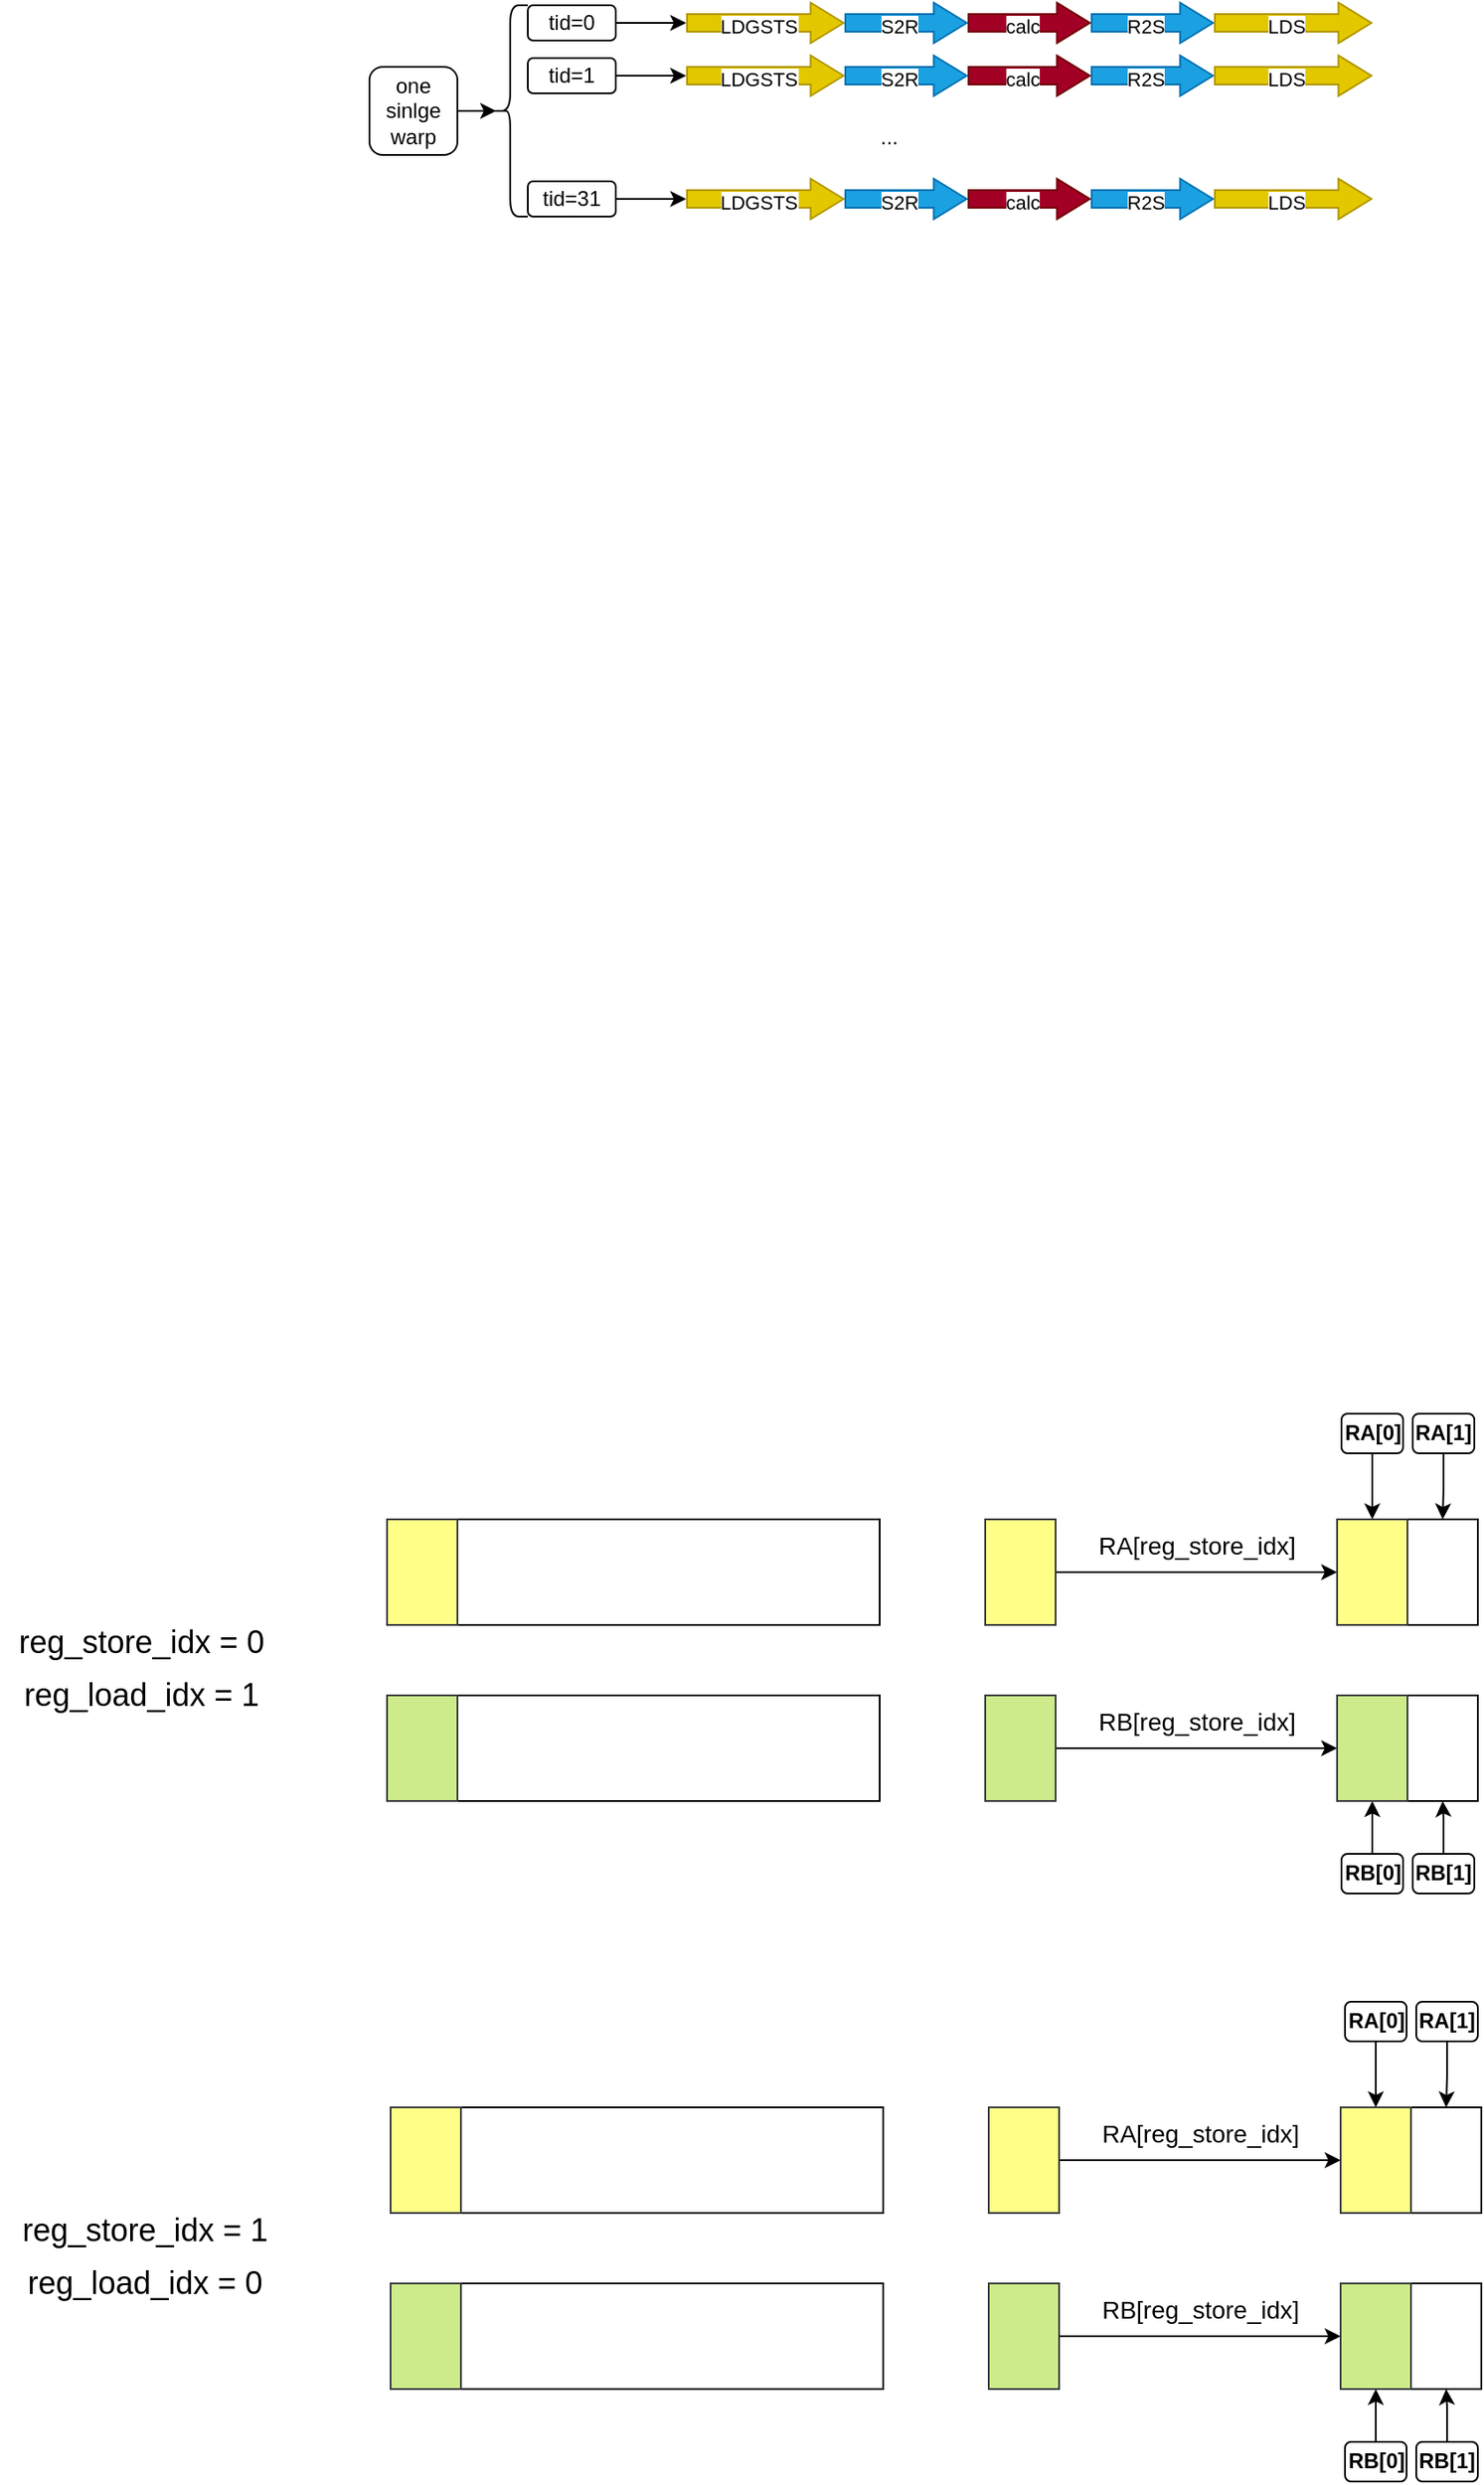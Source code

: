 <mxfile version="24.0.4" type="device">
  <diagram name="Page-1" id="_nR7e4XgD6fj8UJKNjDj">
    <mxGraphModel dx="1794" dy="1255" grid="1" gridSize="10" guides="1" tooltips="1" connect="1" arrows="1" fold="1" page="1" pageScale="1" pageWidth="850" pageHeight="1100" math="0" shadow="0">
      <root>
        <mxCell id="0" />
        <mxCell id="1" parent="0" />
        <mxCell id="KQ_jogMIXowBVhOlgcpt-2" value="" style="shape=flexArrow;endArrow=classic;html=1;rounded=0;endWidth=12.083;endSize=5.917;fillColor=#e3c800;strokeColor=#B09500;" parent="1" edge="1">
          <mxGeometry width="50" height="50" relative="1" as="geometry">
            <mxPoint x="240" y="390" as="sourcePoint" />
            <mxPoint x="330" y="390" as="targetPoint" />
          </mxGeometry>
        </mxCell>
        <mxCell id="KQ_jogMIXowBVhOlgcpt-4" value="LDGSTS" style="edgeLabel;html=1;align=center;verticalAlign=middle;resizable=0;points=[];" parent="KQ_jogMIXowBVhOlgcpt-2" vertex="1" connectable="0">
          <mxGeometry x="-0.083" y="-2" relative="1" as="geometry">
            <mxPoint x="-1" as="offset" />
          </mxGeometry>
        </mxCell>
        <mxCell id="KQ_jogMIXowBVhOlgcpt-5" value="" style="shape=flexArrow;endArrow=classic;html=1;rounded=0;endWidth=12.083;endSize=5.917;fillColor=#1ba1e2;strokeColor=#006EAF;" parent="1" edge="1">
          <mxGeometry width="50" height="50" relative="1" as="geometry">
            <mxPoint x="330" y="390" as="sourcePoint" />
            <mxPoint x="400" y="390" as="targetPoint" />
          </mxGeometry>
        </mxCell>
        <mxCell id="KQ_jogMIXowBVhOlgcpt-6" value="S2R" style="edgeLabel;html=1;align=center;verticalAlign=middle;resizable=0;points=[];" parent="KQ_jogMIXowBVhOlgcpt-5" vertex="1" connectable="0">
          <mxGeometry x="-0.083" y="-2" relative="1" as="geometry">
            <mxPoint x="-1" as="offset" />
          </mxGeometry>
        </mxCell>
        <mxCell id="KQ_jogMIXowBVhOlgcpt-7" value="" style="shape=flexArrow;endArrow=classic;html=1;rounded=0;endWidth=12.083;endSize=5.917;fillColor=#a20025;strokeColor=#6F0000;" parent="1" edge="1">
          <mxGeometry width="50" height="50" relative="1" as="geometry">
            <mxPoint x="400" y="390" as="sourcePoint" />
            <mxPoint x="470" y="390" as="targetPoint" />
          </mxGeometry>
        </mxCell>
        <mxCell id="KQ_jogMIXowBVhOlgcpt-8" value="calc" style="edgeLabel;html=1;align=center;verticalAlign=middle;resizable=0;points=[];" parent="KQ_jogMIXowBVhOlgcpt-7" vertex="1" connectable="0">
          <mxGeometry x="-0.083" y="-2" relative="1" as="geometry">
            <mxPoint x="-1" as="offset" />
          </mxGeometry>
        </mxCell>
        <mxCell id="KQ_jogMIXowBVhOlgcpt-9" value="" style="shape=flexArrow;endArrow=classic;html=1;rounded=0;endWidth=12.083;endSize=5.917;fillColor=#1ba1e2;strokeColor=#006EAF;" parent="1" edge="1">
          <mxGeometry width="50" height="50" relative="1" as="geometry">
            <mxPoint x="470" y="390" as="sourcePoint" />
            <mxPoint x="540" y="390" as="targetPoint" />
          </mxGeometry>
        </mxCell>
        <mxCell id="KQ_jogMIXowBVhOlgcpt-10" value="R2S" style="edgeLabel;html=1;align=center;verticalAlign=middle;resizable=0;points=[];" parent="KQ_jogMIXowBVhOlgcpt-9" vertex="1" connectable="0">
          <mxGeometry x="-0.083" y="-2" relative="1" as="geometry">
            <mxPoint x="-1" as="offset" />
          </mxGeometry>
        </mxCell>
        <mxCell id="KQ_jogMIXowBVhOlgcpt-11" value="" style="shape=flexArrow;endArrow=classic;html=1;rounded=0;endWidth=12.083;endSize=5.917;fillColor=#e3c800;strokeColor=#B09500;" parent="1" edge="1">
          <mxGeometry width="50" height="50" relative="1" as="geometry">
            <mxPoint x="540" y="390" as="sourcePoint" />
            <mxPoint x="630" y="390" as="targetPoint" />
          </mxGeometry>
        </mxCell>
        <mxCell id="KQ_jogMIXowBVhOlgcpt-12" value="LDS" style="edgeLabel;html=1;align=center;verticalAlign=middle;resizable=0;points=[];" parent="KQ_jogMIXowBVhOlgcpt-11" vertex="1" connectable="0">
          <mxGeometry x="-0.083" y="-2" relative="1" as="geometry">
            <mxPoint x="-1" as="offset" />
          </mxGeometry>
        </mxCell>
        <mxCell id="KQ_jogMIXowBVhOlgcpt-13" value="tid=0" style="rounded=1;whiteSpace=wrap;html=1;" parent="1" vertex="1">
          <mxGeometry x="150" y="380" width="50" height="20" as="geometry" />
        </mxCell>
        <mxCell id="KQ_jogMIXowBVhOlgcpt-14" value="" style="endArrow=classic;html=1;rounded=0;exitX=1;exitY=0.5;exitDx=0;exitDy=0;" parent="1" source="KQ_jogMIXowBVhOlgcpt-13" edge="1">
          <mxGeometry width="50" height="50" relative="1" as="geometry">
            <mxPoint x="180" y="470" as="sourcePoint" />
            <mxPoint x="240" y="390" as="targetPoint" />
          </mxGeometry>
        </mxCell>
        <mxCell id="KQ_jogMIXowBVhOlgcpt-15" value="" style="shape=flexArrow;endArrow=classic;html=1;rounded=0;endWidth=12.083;endSize=5.917;fillColor=#e3c800;strokeColor=#B09500;" parent="1" edge="1">
          <mxGeometry width="50" height="50" relative="1" as="geometry">
            <mxPoint x="240" y="420" as="sourcePoint" />
            <mxPoint x="330" y="420" as="targetPoint" />
          </mxGeometry>
        </mxCell>
        <mxCell id="KQ_jogMIXowBVhOlgcpt-16" value="LDGSTS" style="edgeLabel;html=1;align=center;verticalAlign=middle;resizable=0;points=[];" parent="KQ_jogMIXowBVhOlgcpt-15" vertex="1" connectable="0">
          <mxGeometry x="-0.083" y="-2" relative="1" as="geometry">
            <mxPoint x="-1" as="offset" />
          </mxGeometry>
        </mxCell>
        <mxCell id="KQ_jogMIXowBVhOlgcpt-17" value="" style="shape=flexArrow;endArrow=classic;html=1;rounded=0;endWidth=12.083;endSize=5.917;fillColor=#1ba1e2;strokeColor=#006EAF;" parent="1" edge="1">
          <mxGeometry width="50" height="50" relative="1" as="geometry">
            <mxPoint x="330" y="420" as="sourcePoint" />
            <mxPoint x="400" y="420" as="targetPoint" />
          </mxGeometry>
        </mxCell>
        <mxCell id="KQ_jogMIXowBVhOlgcpt-18" value="S2R" style="edgeLabel;html=1;align=center;verticalAlign=middle;resizable=0;points=[];" parent="KQ_jogMIXowBVhOlgcpt-17" vertex="1" connectable="0">
          <mxGeometry x="-0.083" y="-2" relative="1" as="geometry">
            <mxPoint x="-1" as="offset" />
          </mxGeometry>
        </mxCell>
        <mxCell id="KQ_jogMIXowBVhOlgcpt-19" value="" style="shape=flexArrow;endArrow=classic;html=1;rounded=0;endWidth=12.083;endSize=5.917;fillColor=#a20025;strokeColor=#6F0000;" parent="1" edge="1">
          <mxGeometry width="50" height="50" relative="1" as="geometry">
            <mxPoint x="400" y="420" as="sourcePoint" />
            <mxPoint x="470" y="420" as="targetPoint" />
          </mxGeometry>
        </mxCell>
        <mxCell id="KQ_jogMIXowBVhOlgcpt-20" value="calc" style="edgeLabel;html=1;align=center;verticalAlign=middle;resizable=0;points=[];" parent="KQ_jogMIXowBVhOlgcpt-19" vertex="1" connectable="0">
          <mxGeometry x="-0.083" y="-2" relative="1" as="geometry">
            <mxPoint x="-1" as="offset" />
          </mxGeometry>
        </mxCell>
        <mxCell id="KQ_jogMIXowBVhOlgcpt-21" value="" style="shape=flexArrow;endArrow=classic;html=1;rounded=0;endWidth=12.083;endSize=5.917;fillColor=#1ba1e2;strokeColor=#006EAF;" parent="1" edge="1">
          <mxGeometry width="50" height="50" relative="1" as="geometry">
            <mxPoint x="470" y="420" as="sourcePoint" />
            <mxPoint x="540" y="420" as="targetPoint" />
          </mxGeometry>
        </mxCell>
        <mxCell id="KQ_jogMIXowBVhOlgcpt-22" value="R2S" style="edgeLabel;html=1;align=center;verticalAlign=middle;resizable=0;points=[];" parent="KQ_jogMIXowBVhOlgcpt-21" vertex="1" connectable="0">
          <mxGeometry x="-0.083" y="-2" relative="1" as="geometry">
            <mxPoint x="-1" as="offset" />
          </mxGeometry>
        </mxCell>
        <mxCell id="KQ_jogMIXowBVhOlgcpt-23" value="" style="shape=flexArrow;endArrow=classic;html=1;rounded=0;endWidth=12.083;endSize=5.917;fillColor=#e3c800;strokeColor=#B09500;" parent="1" edge="1">
          <mxGeometry width="50" height="50" relative="1" as="geometry">
            <mxPoint x="540" y="420" as="sourcePoint" />
            <mxPoint x="630" y="420" as="targetPoint" />
          </mxGeometry>
        </mxCell>
        <mxCell id="KQ_jogMIXowBVhOlgcpt-24" value="LDS" style="edgeLabel;html=1;align=center;verticalAlign=middle;resizable=0;points=[];" parent="KQ_jogMIXowBVhOlgcpt-23" vertex="1" connectable="0">
          <mxGeometry x="-0.083" y="-2" relative="1" as="geometry">
            <mxPoint x="-1" as="offset" />
          </mxGeometry>
        </mxCell>
        <mxCell id="KQ_jogMIXowBVhOlgcpt-25" value="tid=1" style="rounded=1;whiteSpace=wrap;html=1;" parent="1" vertex="1">
          <mxGeometry x="150" y="410" width="50" height="20" as="geometry" />
        </mxCell>
        <mxCell id="KQ_jogMIXowBVhOlgcpt-26" value="" style="endArrow=classic;html=1;rounded=0;exitX=1;exitY=0.5;exitDx=0;exitDy=0;" parent="1" source="KQ_jogMIXowBVhOlgcpt-25" edge="1">
          <mxGeometry width="50" height="50" relative="1" as="geometry">
            <mxPoint x="180" y="500" as="sourcePoint" />
            <mxPoint x="240" y="420" as="targetPoint" />
          </mxGeometry>
        </mxCell>
        <mxCell id="KQ_jogMIXowBVhOlgcpt-27" value="..." style="text;html=1;align=center;verticalAlign=middle;resizable=0;points=[];autosize=1;strokeColor=none;fillColor=none;" parent="1" vertex="1">
          <mxGeometry x="340" y="440" width="30" height="30" as="geometry" />
        </mxCell>
        <mxCell id="KQ_jogMIXowBVhOlgcpt-28" value="" style="shape=flexArrow;endArrow=classic;html=1;rounded=0;endWidth=12.083;endSize=5.917;fillColor=#e3c800;strokeColor=#B09500;" parent="1" edge="1">
          <mxGeometry width="50" height="50" relative="1" as="geometry">
            <mxPoint x="240" y="490" as="sourcePoint" />
            <mxPoint x="330" y="490" as="targetPoint" />
          </mxGeometry>
        </mxCell>
        <mxCell id="KQ_jogMIXowBVhOlgcpt-29" value="LDGSTS" style="edgeLabel;html=1;align=center;verticalAlign=middle;resizable=0;points=[];" parent="KQ_jogMIXowBVhOlgcpt-28" vertex="1" connectable="0">
          <mxGeometry x="-0.083" y="-2" relative="1" as="geometry">
            <mxPoint x="-1" as="offset" />
          </mxGeometry>
        </mxCell>
        <mxCell id="KQ_jogMIXowBVhOlgcpt-30" value="" style="shape=flexArrow;endArrow=classic;html=1;rounded=0;endWidth=12.083;endSize=5.917;fillColor=#1ba1e2;strokeColor=#006EAF;" parent="1" edge="1">
          <mxGeometry width="50" height="50" relative="1" as="geometry">
            <mxPoint x="330" y="490" as="sourcePoint" />
            <mxPoint x="400" y="490" as="targetPoint" />
          </mxGeometry>
        </mxCell>
        <mxCell id="KQ_jogMIXowBVhOlgcpt-31" value="S2R" style="edgeLabel;html=1;align=center;verticalAlign=middle;resizable=0;points=[];" parent="KQ_jogMIXowBVhOlgcpt-30" vertex="1" connectable="0">
          <mxGeometry x="-0.083" y="-2" relative="1" as="geometry">
            <mxPoint x="-1" as="offset" />
          </mxGeometry>
        </mxCell>
        <mxCell id="KQ_jogMIXowBVhOlgcpt-32" value="" style="shape=flexArrow;endArrow=classic;html=1;rounded=0;endWidth=12.083;endSize=5.917;fillColor=#a20025;strokeColor=#6F0000;" parent="1" edge="1">
          <mxGeometry width="50" height="50" relative="1" as="geometry">
            <mxPoint x="400" y="490" as="sourcePoint" />
            <mxPoint x="470" y="490" as="targetPoint" />
          </mxGeometry>
        </mxCell>
        <mxCell id="KQ_jogMIXowBVhOlgcpt-33" value="calc" style="edgeLabel;html=1;align=center;verticalAlign=middle;resizable=0;points=[];" parent="KQ_jogMIXowBVhOlgcpt-32" vertex="1" connectable="0">
          <mxGeometry x="-0.083" y="-2" relative="1" as="geometry">
            <mxPoint x="-1" as="offset" />
          </mxGeometry>
        </mxCell>
        <mxCell id="KQ_jogMIXowBVhOlgcpt-34" value="" style="shape=flexArrow;endArrow=classic;html=1;rounded=0;endWidth=12.083;endSize=5.917;fillColor=#1ba1e2;strokeColor=#006EAF;" parent="1" edge="1">
          <mxGeometry width="50" height="50" relative="1" as="geometry">
            <mxPoint x="470" y="490" as="sourcePoint" />
            <mxPoint x="540" y="490" as="targetPoint" />
          </mxGeometry>
        </mxCell>
        <mxCell id="KQ_jogMIXowBVhOlgcpt-35" value="R2S" style="edgeLabel;html=1;align=center;verticalAlign=middle;resizable=0;points=[];" parent="KQ_jogMIXowBVhOlgcpt-34" vertex="1" connectable="0">
          <mxGeometry x="-0.083" y="-2" relative="1" as="geometry">
            <mxPoint x="-1" as="offset" />
          </mxGeometry>
        </mxCell>
        <mxCell id="KQ_jogMIXowBVhOlgcpt-36" value="" style="shape=flexArrow;endArrow=classic;html=1;rounded=0;endWidth=12.083;endSize=5.917;fillColor=#e3c800;strokeColor=#B09500;" parent="1" edge="1">
          <mxGeometry width="50" height="50" relative="1" as="geometry">
            <mxPoint x="540" y="490" as="sourcePoint" />
            <mxPoint x="630" y="490" as="targetPoint" />
          </mxGeometry>
        </mxCell>
        <mxCell id="KQ_jogMIXowBVhOlgcpt-37" value="LDS" style="edgeLabel;html=1;align=center;verticalAlign=middle;resizable=0;points=[];" parent="KQ_jogMIXowBVhOlgcpt-36" vertex="1" connectable="0">
          <mxGeometry x="-0.083" y="-2" relative="1" as="geometry">
            <mxPoint x="-1" as="offset" />
          </mxGeometry>
        </mxCell>
        <mxCell id="KQ_jogMIXowBVhOlgcpt-38" value="tid=31" style="rounded=1;whiteSpace=wrap;html=1;" parent="1" vertex="1">
          <mxGeometry x="150" y="480" width="50" height="20" as="geometry" />
        </mxCell>
        <mxCell id="KQ_jogMIXowBVhOlgcpt-39" value="" style="endArrow=classic;html=1;rounded=0;exitX=1;exitY=0.5;exitDx=0;exitDy=0;" parent="1" source="KQ_jogMIXowBVhOlgcpt-38" edge="1">
          <mxGeometry width="50" height="50" relative="1" as="geometry">
            <mxPoint x="180" y="570" as="sourcePoint" />
            <mxPoint x="240" y="490" as="targetPoint" />
          </mxGeometry>
        </mxCell>
        <mxCell id="KQ_jogMIXowBVhOlgcpt-40" value="" style="shape=curlyBracket;whiteSpace=wrap;html=1;rounded=1;labelPosition=left;verticalLabelPosition=middle;align=right;verticalAlign=middle;" parent="1" vertex="1">
          <mxGeometry x="130" y="380" width="20" height="120" as="geometry" />
        </mxCell>
        <mxCell id="KQ_jogMIXowBVhOlgcpt-41" value="one sinlge warp" style="rounded=1;whiteSpace=wrap;html=1;" parent="1" vertex="1">
          <mxGeometry x="60" y="415" width="50" height="50" as="geometry" />
        </mxCell>
        <mxCell id="KQ_jogMIXowBVhOlgcpt-42" style="edgeStyle=orthogonalEdgeStyle;rounded=0;orthogonalLoop=1;jettySize=auto;html=1;entryX=0.1;entryY=0.5;entryDx=0;entryDy=0;entryPerimeter=0;" parent="1" source="KQ_jogMIXowBVhOlgcpt-41" target="KQ_jogMIXowBVhOlgcpt-40" edge="1">
          <mxGeometry relative="1" as="geometry" />
        </mxCell>
        <mxCell id="OG01RpuyPjT9w209RlCd-12" value="" style="rounded=0;whiteSpace=wrap;html=1;" vertex="1" parent="1">
          <mxGeometry x="70" y="1240" width="280" height="60" as="geometry" />
        </mxCell>
        <mxCell id="OG01RpuyPjT9w209RlCd-14" value="" style="rounded=0;whiteSpace=wrap;html=1;fillColor=#ffff88;strokeColor=#36393d;" vertex="1" parent="1">
          <mxGeometry x="70" y="1240" width="40" height="60" as="geometry" />
        </mxCell>
        <mxCell id="OG01RpuyPjT9w209RlCd-17" value="" style="rounded=0;whiteSpace=wrap;html=1;" vertex="1" parent="1">
          <mxGeometry x="70" y="1340" width="280" height="60" as="geometry" />
        </mxCell>
        <mxCell id="OG01RpuyPjT9w209RlCd-18" value="" style="rounded=0;whiteSpace=wrap;html=1;fillColor=#cdeb8b;strokeColor=#36393d;" vertex="1" parent="1">
          <mxGeometry x="70" y="1340" width="40" height="60" as="geometry" />
        </mxCell>
        <mxCell id="OG01RpuyPjT9w209RlCd-46" style="edgeStyle=orthogonalEdgeStyle;rounded=0;orthogonalLoop=1;jettySize=auto;html=1;" edge="1" parent="1" source="OG01RpuyPjT9w209RlCd-19" target="OG01RpuyPjT9w209RlCd-24">
          <mxGeometry relative="1" as="geometry" />
        </mxCell>
        <mxCell id="OG01RpuyPjT9w209RlCd-19" value="" style="rounded=0;whiteSpace=wrap;html=1;fillColor=#ffff88;strokeColor=#36393d;" vertex="1" parent="1">
          <mxGeometry x="410" y="1240" width="40" height="60" as="geometry" />
        </mxCell>
        <mxCell id="OG01RpuyPjT9w209RlCd-48" style="edgeStyle=orthogonalEdgeStyle;rounded=0;orthogonalLoop=1;jettySize=auto;html=1;entryX=0;entryY=0.5;entryDx=0;entryDy=0;" edge="1" parent="1" source="OG01RpuyPjT9w209RlCd-20" target="OG01RpuyPjT9w209RlCd-45">
          <mxGeometry relative="1" as="geometry" />
        </mxCell>
        <mxCell id="OG01RpuyPjT9w209RlCd-20" value="" style="rounded=0;whiteSpace=wrap;html=1;fillColor=#cdeb8b;strokeColor=#36393d;" vertex="1" parent="1">
          <mxGeometry x="410" y="1340" width="40" height="60" as="geometry" />
        </mxCell>
        <mxCell id="OG01RpuyPjT9w209RlCd-21" value="" style="rounded=0;whiteSpace=wrap;html=1;" vertex="1" parent="1">
          <mxGeometry x="610" y="1240" width="80" height="60" as="geometry" />
        </mxCell>
        <mxCell id="OG01RpuyPjT9w209RlCd-22" value="&lt;font style=&quot;font-size: 18px;&quot;&gt;reg_store_idx = 0&lt;/font&gt;" style="text;html=1;align=center;verticalAlign=middle;resizable=0;points=[];autosize=1;strokeColor=none;fillColor=none;" vertex="1" parent="1">
          <mxGeometry x="-150" y="1290" width="160" height="40" as="geometry" />
        </mxCell>
        <mxCell id="OG01RpuyPjT9w209RlCd-23" value="&lt;font style=&quot;font-size: 18px;&quot;&gt;reg_load_idx = 1&lt;/font&gt;" style="text;html=1;align=center;verticalAlign=middle;resizable=0;points=[];autosize=1;strokeColor=none;fillColor=none;" vertex="1" parent="1">
          <mxGeometry x="-150" y="1320" width="160" height="40" as="geometry" />
        </mxCell>
        <mxCell id="OG01RpuyPjT9w209RlCd-24" value="" style="rounded=0;whiteSpace=wrap;html=1;fillColor=#ffff88;strokeColor=#36393d;" vertex="1" parent="1">
          <mxGeometry x="610" y="1240" width="40" height="60" as="geometry" />
        </mxCell>
        <mxCell id="OG01RpuyPjT9w209RlCd-28" style="edgeStyle=orthogonalEdgeStyle;rounded=0;orthogonalLoop=1;jettySize=auto;html=1;exitX=0.5;exitY=1;exitDx=0;exitDy=0;" edge="1" parent="1" source="OG01RpuyPjT9w209RlCd-26" target="OG01RpuyPjT9w209RlCd-24">
          <mxGeometry relative="1" as="geometry" />
        </mxCell>
        <mxCell id="OG01RpuyPjT9w209RlCd-26" value="&lt;font style=&quot;font-size: 12px;&quot;&gt;&lt;b&gt;RA[0]&lt;/b&gt;&lt;/font&gt;" style="rounded=1;whiteSpace=wrap;html=1;" vertex="1" parent="1">
          <mxGeometry x="612.5" y="1180" width="35" height="22.5" as="geometry" />
        </mxCell>
        <mxCell id="OG01RpuyPjT9w209RlCd-32" style="edgeStyle=orthogonalEdgeStyle;rounded=0;orthogonalLoop=1;jettySize=auto;html=1;entryX=0.75;entryY=0;entryDx=0;entryDy=0;" edge="1" parent="1" source="OG01RpuyPjT9w209RlCd-31" target="OG01RpuyPjT9w209RlCd-21">
          <mxGeometry relative="1" as="geometry" />
        </mxCell>
        <mxCell id="OG01RpuyPjT9w209RlCd-31" value="&lt;font style=&quot;font-size: 12px;&quot;&gt;&lt;b&gt;RA[1]&lt;/b&gt;&lt;/font&gt;" style="rounded=1;whiteSpace=wrap;html=1;" vertex="1" parent="1">
          <mxGeometry x="653" y="1180" width="35" height="22.5" as="geometry" />
        </mxCell>
        <mxCell id="OG01RpuyPjT9w209RlCd-34" value="" style="rounded=0;whiteSpace=wrap;html=1;" vertex="1" parent="1">
          <mxGeometry x="610" y="1340" width="80" height="60" as="geometry" />
        </mxCell>
        <mxCell id="OG01RpuyPjT9w209RlCd-40" style="edgeStyle=orthogonalEdgeStyle;rounded=0;orthogonalLoop=1;jettySize=auto;html=1;entryX=0.5;entryY=1;entryDx=0;entryDy=0;" edge="1" parent="1" source="OG01RpuyPjT9w209RlCd-37">
          <mxGeometry relative="1" as="geometry">
            <mxPoint x="630" y="1400" as="targetPoint" />
          </mxGeometry>
        </mxCell>
        <mxCell id="OG01RpuyPjT9w209RlCd-37" value="&lt;font style=&quot;font-size: 12px;&quot;&gt;&lt;b&gt;RB[0]&lt;/b&gt;&lt;/font&gt;" style="rounded=1;whiteSpace=wrap;html=1;" vertex="1" parent="1">
          <mxGeometry x="612.5" y="1430" width="35" height="22.5" as="geometry" />
        </mxCell>
        <mxCell id="OG01RpuyPjT9w209RlCd-44" style="edgeStyle=orthogonalEdgeStyle;rounded=0;orthogonalLoop=1;jettySize=auto;html=1;entryX=0.75;entryY=1;entryDx=0;entryDy=0;" edge="1" parent="1" source="OG01RpuyPjT9w209RlCd-39" target="OG01RpuyPjT9w209RlCd-34">
          <mxGeometry relative="1" as="geometry" />
        </mxCell>
        <mxCell id="OG01RpuyPjT9w209RlCd-39" value="&lt;font style=&quot;font-size: 12px;&quot;&gt;&lt;b&gt;RB[1]&lt;/b&gt;&lt;/font&gt;" style="rounded=1;whiteSpace=wrap;html=1;" vertex="1" parent="1">
          <mxGeometry x="653" y="1430" width="35" height="22.5" as="geometry" />
        </mxCell>
        <mxCell id="OG01RpuyPjT9w209RlCd-45" value="" style="rounded=0;whiteSpace=wrap;html=1;fillColor=#cdeb8b;strokeColor=#36393d;" vertex="1" parent="1">
          <mxGeometry x="610" y="1340" width="40" height="60" as="geometry" />
        </mxCell>
        <mxCell id="OG01RpuyPjT9w209RlCd-47" value="&lt;font style=&quot;font-size: 14px;&quot;&gt;RA[reg_store_idx]&lt;/font&gt;" style="text;html=1;align=center;verticalAlign=middle;resizable=0;points=[];autosize=1;strokeColor=none;fillColor=none;" vertex="1" parent="1">
          <mxGeometry x="460" y="1240" width="140" height="30" as="geometry" />
        </mxCell>
        <mxCell id="OG01RpuyPjT9w209RlCd-49" value="&lt;font style=&quot;font-size: 14px;&quot;&gt;RB[reg_store_idx]&lt;/font&gt;" style="text;html=1;align=center;verticalAlign=middle;resizable=0;points=[];autosize=1;strokeColor=none;fillColor=none;" vertex="1" parent="1">
          <mxGeometry x="460" y="1340" width="140" height="30" as="geometry" />
        </mxCell>
        <mxCell id="OG01RpuyPjT9w209RlCd-50" value="" style="rounded=0;whiteSpace=wrap;html=1;" vertex="1" parent="1">
          <mxGeometry x="72" y="1574" width="280" height="60" as="geometry" />
        </mxCell>
        <mxCell id="OG01RpuyPjT9w209RlCd-51" value="" style="rounded=0;whiteSpace=wrap;html=1;fillColor=#ffff88;strokeColor=#36393d;" vertex="1" parent="1">
          <mxGeometry x="72" y="1574" width="40" height="60" as="geometry" />
        </mxCell>
        <mxCell id="OG01RpuyPjT9w209RlCd-52" value="" style="rounded=0;whiteSpace=wrap;html=1;" vertex="1" parent="1">
          <mxGeometry x="72" y="1674" width="280" height="60" as="geometry" />
        </mxCell>
        <mxCell id="OG01RpuyPjT9w209RlCd-53" value="" style="rounded=0;whiteSpace=wrap;html=1;fillColor=#cdeb8b;strokeColor=#36393d;" vertex="1" parent="1">
          <mxGeometry x="72" y="1674" width="40" height="60" as="geometry" />
        </mxCell>
        <mxCell id="OG01RpuyPjT9w209RlCd-54" style="edgeStyle=orthogonalEdgeStyle;rounded=0;orthogonalLoop=1;jettySize=auto;html=1;" edge="1" parent="1" source="OG01RpuyPjT9w209RlCd-55" target="OG01RpuyPjT9w209RlCd-61">
          <mxGeometry relative="1" as="geometry" />
        </mxCell>
        <mxCell id="OG01RpuyPjT9w209RlCd-55" value="" style="rounded=0;whiteSpace=wrap;html=1;fillColor=#ffff88;strokeColor=#36393d;" vertex="1" parent="1">
          <mxGeometry x="412" y="1574" width="40" height="60" as="geometry" />
        </mxCell>
        <mxCell id="OG01RpuyPjT9w209RlCd-56" style="edgeStyle=orthogonalEdgeStyle;rounded=0;orthogonalLoop=1;jettySize=auto;html=1;entryX=0;entryY=0.5;entryDx=0;entryDy=0;" edge="1" parent="1" source="OG01RpuyPjT9w209RlCd-57" target="OG01RpuyPjT9w209RlCd-71">
          <mxGeometry relative="1" as="geometry" />
        </mxCell>
        <mxCell id="OG01RpuyPjT9w209RlCd-57" value="" style="rounded=0;whiteSpace=wrap;html=1;fillColor=#cdeb8b;strokeColor=#36393d;" vertex="1" parent="1">
          <mxGeometry x="412" y="1674" width="40" height="60" as="geometry" />
        </mxCell>
        <mxCell id="OG01RpuyPjT9w209RlCd-58" value="" style="rounded=0;whiteSpace=wrap;html=1;" vertex="1" parent="1">
          <mxGeometry x="612" y="1574" width="80" height="60" as="geometry" />
        </mxCell>
        <mxCell id="OG01RpuyPjT9w209RlCd-59" value="&lt;font style=&quot;font-size: 18px;&quot;&gt;reg_store_idx = 1&lt;/font&gt;" style="text;html=1;align=center;verticalAlign=middle;resizable=0;points=[];autosize=1;strokeColor=none;fillColor=none;" vertex="1" parent="1">
          <mxGeometry x="-148" y="1624" width="160" height="40" as="geometry" />
        </mxCell>
        <mxCell id="OG01RpuyPjT9w209RlCd-60" value="&lt;font style=&quot;font-size: 18px;&quot;&gt;reg_load_idx = 0&lt;/font&gt;" style="text;html=1;align=center;verticalAlign=middle;resizable=0;points=[];autosize=1;strokeColor=none;fillColor=none;" vertex="1" parent="1">
          <mxGeometry x="-148" y="1654" width="160" height="40" as="geometry" />
        </mxCell>
        <mxCell id="OG01RpuyPjT9w209RlCd-61" value="" style="rounded=0;whiteSpace=wrap;html=1;fillColor=#ffff88;strokeColor=#36393d;" vertex="1" parent="1">
          <mxGeometry x="612" y="1574" width="40" height="60" as="geometry" />
        </mxCell>
        <mxCell id="OG01RpuyPjT9w209RlCd-62" style="edgeStyle=orthogonalEdgeStyle;rounded=0;orthogonalLoop=1;jettySize=auto;html=1;exitX=0.5;exitY=1;exitDx=0;exitDy=0;" edge="1" parent="1" source="OG01RpuyPjT9w209RlCd-63" target="OG01RpuyPjT9w209RlCd-61">
          <mxGeometry relative="1" as="geometry" />
        </mxCell>
        <mxCell id="OG01RpuyPjT9w209RlCd-63" value="&lt;font style=&quot;font-size: 12px;&quot;&gt;&lt;b&gt;RA[0]&lt;/b&gt;&lt;/font&gt;" style="rounded=1;whiteSpace=wrap;html=1;" vertex="1" parent="1">
          <mxGeometry x="614.5" y="1514" width="35" height="22.5" as="geometry" />
        </mxCell>
        <mxCell id="OG01RpuyPjT9w209RlCd-64" style="edgeStyle=orthogonalEdgeStyle;rounded=0;orthogonalLoop=1;jettySize=auto;html=1;entryX=0.75;entryY=0;entryDx=0;entryDy=0;" edge="1" parent="1" source="OG01RpuyPjT9w209RlCd-65" target="OG01RpuyPjT9w209RlCd-58">
          <mxGeometry relative="1" as="geometry" />
        </mxCell>
        <mxCell id="OG01RpuyPjT9w209RlCd-65" value="&lt;font style=&quot;font-size: 12px;&quot;&gt;&lt;b&gt;RA[1]&lt;/b&gt;&lt;/font&gt;" style="rounded=1;whiteSpace=wrap;html=1;" vertex="1" parent="1">
          <mxGeometry x="655" y="1514" width="35" height="22.5" as="geometry" />
        </mxCell>
        <mxCell id="OG01RpuyPjT9w209RlCd-66" value="" style="rounded=0;whiteSpace=wrap;html=1;" vertex="1" parent="1">
          <mxGeometry x="612" y="1674" width="80" height="60" as="geometry" />
        </mxCell>
        <mxCell id="OG01RpuyPjT9w209RlCd-67" style="edgeStyle=orthogonalEdgeStyle;rounded=0;orthogonalLoop=1;jettySize=auto;html=1;entryX=0.5;entryY=1;entryDx=0;entryDy=0;" edge="1" parent="1" source="OG01RpuyPjT9w209RlCd-68">
          <mxGeometry relative="1" as="geometry">
            <mxPoint x="632" y="1734" as="targetPoint" />
          </mxGeometry>
        </mxCell>
        <mxCell id="OG01RpuyPjT9w209RlCd-68" value="&lt;font style=&quot;font-size: 12px;&quot;&gt;&lt;b&gt;RB[0]&lt;/b&gt;&lt;/font&gt;" style="rounded=1;whiteSpace=wrap;html=1;" vertex="1" parent="1">
          <mxGeometry x="614.5" y="1764" width="35" height="22.5" as="geometry" />
        </mxCell>
        <mxCell id="OG01RpuyPjT9w209RlCd-69" style="edgeStyle=orthogonalEdgeStyle;rounded=0;orthogonalLoop=1;jettySize=auto;html=1;entryX=0.75;entryY=1;entryDx=0;entryDy=0;" edge="1" parent="1" source="OG01RpuyPjT9w209RlCd-70" target="OG01RpuyPjT9w209RlCd-66">
          <mxGeometry relative="1" as="geometry" />
        </mxCell>
        <mxCell id="OG01RpuyPjT9w209RlCd-70" value="&lt;font style=&quot;font-size: 12px;&quot;&gt;&lt;b&gt;RB[1]&lt;/b&gt;&lt;/font&gt;" style="rounded=1;whiteSpace=wrap;html=1;" vertex="1" parent="1">
          <mxGeometry x="655" y="1764" width="35" height="22.5" as="geometry" />
        </mxCell>
        <mxCell id="OG01RpuyPjT9w209RlCd-71" value="" style="rounded=0;whiteSpace=wrap;html=1;fillColor=#cdeb8b;strokeColor=#36393d;" vertex="1" parent="1">
          <mxGeometry x="612" y="1674" width="40" height="60" as="geometry" />
        </mxCell>
        <mxCell id="OG01RpuyPjT9w209RlCd-72" value="&lt;font style=&quot;font-size: 14px;&quot;&gt;RA[reg_store_idx]&lt;/font&gt;" style="text;html=1;align=center;verticalAlign=middle;resizable=0;points=[];autosize=1;strokeColor=none;fillColor=none;" vertex="1" parent="1">
          <mxGeometry x="462" y="1574" width="140" height="30" as="geometry" />
        </mxCell>
        <mxCell id="OG01RpuyPjT9w209RlCd-73" value="&lt;font style=&quot;font-size: 14px;&quot;&gt;RB[reg_store_idx]&lt;/font&gt;" style="text;html=1;align=center;verticalAlign=middle;resizable=0;points=[];autosize=1;strokeColor=none;fillColor=none;" vertex="1" parent="1">
          <mxGeometry x="462" y="1674" width="140" height="30" as="geometry" />
        </mxCell>
      </root>
    </mxGraphModel>
  </diagram>
</mxfile>
